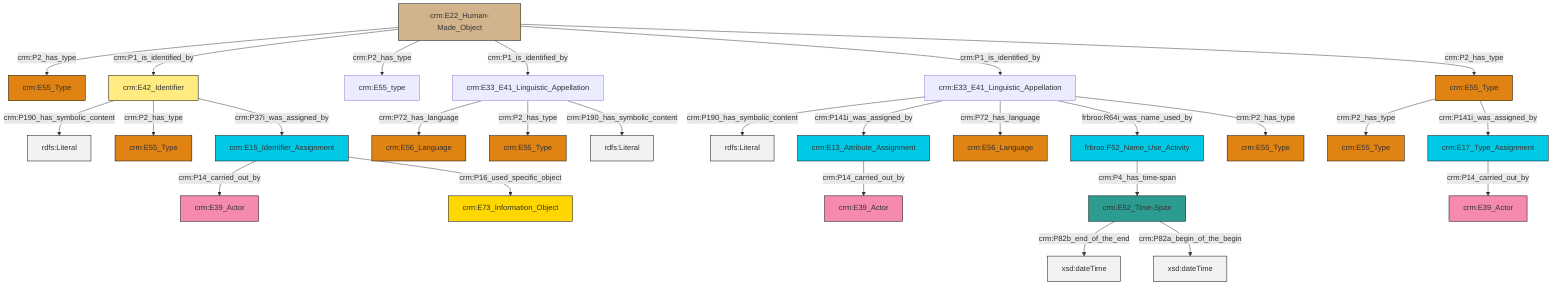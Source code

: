 graph TD
classDef Literal fill:#f2f2f2,stroke:#000000;
classDef CRM_Entity fill:#FFFFFF,stroke:#000000;
classDef Temporal_Entity fill:#00C9E6, stroke:#000000;
classDef Type fill:#E18312, stroke:#000000;
classDef Time-Span fill:#2C9C91, stroke:#000000;
classDef Appellation fill:#FFEB7F, stroke:#000000;
classDef Place fill:#008836, stroke:#000000;
classDef Persistent_Item fill:#B266B2, stroke:#000000;
classDef Conceptual_Object fill:#FFD700, stroke:#000000;
classDef Physical_Thing fill:#D2B48C, stroke:#000000;
classDef Actor fill:#f58aad, stroke:#000000;
classDef PC_Classes fill:#4ce600, stroke:#000000;
classDef Multi fill:#cccccc,stroke:#000000;

4["crm:E42_Identifier"]:::Appellation -->|crm:P190_has_symbolic_content| 5[rdfs:Literal]:::Literal
6["crm:E55_Type"]:::Type -->|crm:P2_has_type| 7["crm:E55_Type"]:::Type
8["frbroo:F52_Name_Use_Activity"]:::Temporal_Entity -->|crm:P4_has_time-span| 2["crm:E52_Time-Span"]:::Time-Span
9["crm:E33_E41_Linguistic_Appellation"]:::Default -->|crm:P190_has_symbolic_content| 10[rdfs:Literal]:::Literal
11["crm:E33_E41_Linguistic_Appellation"]:::Default -->|crm:P72_has_language| 12["crm:E56_Language"]:::Type
4["crm:E42_Identifier"]:::Appellation -->|crm:P2_has_type| 13["crm:E55_Type"]:::Type
0["crm:E17_Type_Assignment"]:::Temporal_Entity -->|crm:P14_carried_out_by| 19["crm:E39_Actor"]:::Actor
9["crm:E33_E41_Linguistic_Appellation"]:::Default -->|crm:P141i_was_assigned_by| 20["crm:E13_Attribute_Assignment"]:::Temporal_Entity
21["crm:E15_Identifier_Assignment"]:::Temporal_Entity -->|crm:P14_carried_out_by| 22["crm:E39_Actor"]:::Actor
11["crm:E33_E41_Linguistic_Appellation"]:::Default -->|crm:P2_has_type| 26["crm:E55_Type"]:::Type
9["crm:E33_E41_Linguistic_Appellation"]:::Default -->|crm:P72_has_language| 27["crm:E56_Language"]:::Type
2["crm:E52_Time-Span"]:::Time-Span -->|crm:P82b_end_of_the_end| 28[xsd:dateTime]:::Literal
2["crm:E52_Time-Span"]:::Time-Span -->|crm:P82a_begin_of_the_begin| 29[xsd:dateTime]:::Literal
9["crm:E33_E41_Linguistic_Appellation"]:::Default -->|frbroo:R64i_was_name_used_by| 8["frbroo:F52_Name_Use_Activity"]:::Temporal_Entity
30["crm:E22_Human-Made_Object"]:::Physical_Thing -->|crm:P2_has_type| 32["crm:E55_Type"]:::Type
30["crm:E22_Human-Made_Object"]:::Physical_Thing -->|crm:P1_is_identified_by| 4["crm:E42_Identifier"]:::Appellation
30["crm:E22_Human-Made_Object"]:::Physical_Thing -->|crm:P2_has_type| 15["crm:E55_type"]:::Default
6["crm:E55_Type"]:::Type -->|crm:P141i_was_assigned_by| 0["crm:E17_Type_Assignment"]:::Temporal_Entity
20["crm:E13_Attribute_Assignment"]:::Temporal_Entity -->|crm:P14_carried_out_by| 36["crm:E39_Actor"]:::Actor
30["crm:E22_Human-Made_Object"]:::Physical_Thing -->|crm:P1_is_identified_by| 11["crm:E33_E41_Linguistic_Appellation"]:::Default
30["crm:E22_Human-Made_Object"]:::Physical_Thing -->|crm:P1_is_identified_by| 9["crm:E33_E41_Linguistic_Appellation"]:::Default
30["crm:E22_Human-Made_Object"]:::Physical_Thing -->|crm:P2_has_type| 6["crm:E55_Type"]:::Type
9["crm:E33_E41_Linguistic_Appellation"]:::Default -->|crm:P2_has_type| 39["crm:E55_Type"]:::Type
11["crm:E33_E41_Linguistic_Appellation"]:::Default -->|crm:P190_has_symbolic_content| 45[rdfs:Literal]:::Literal
4["crm:E42_Identifier"]:::Appellation -->|crm:P37i_was_assigned_by| 21["crm:E15_Identifier_Assignment"]:::Temporal_Entity
21["crm:E15_Identifier_Assignment"]:::Temporal_Entity -->|crm:P16_used_specific_object| 24["crm:E73_Information_Object"]:::Conceptual_Object